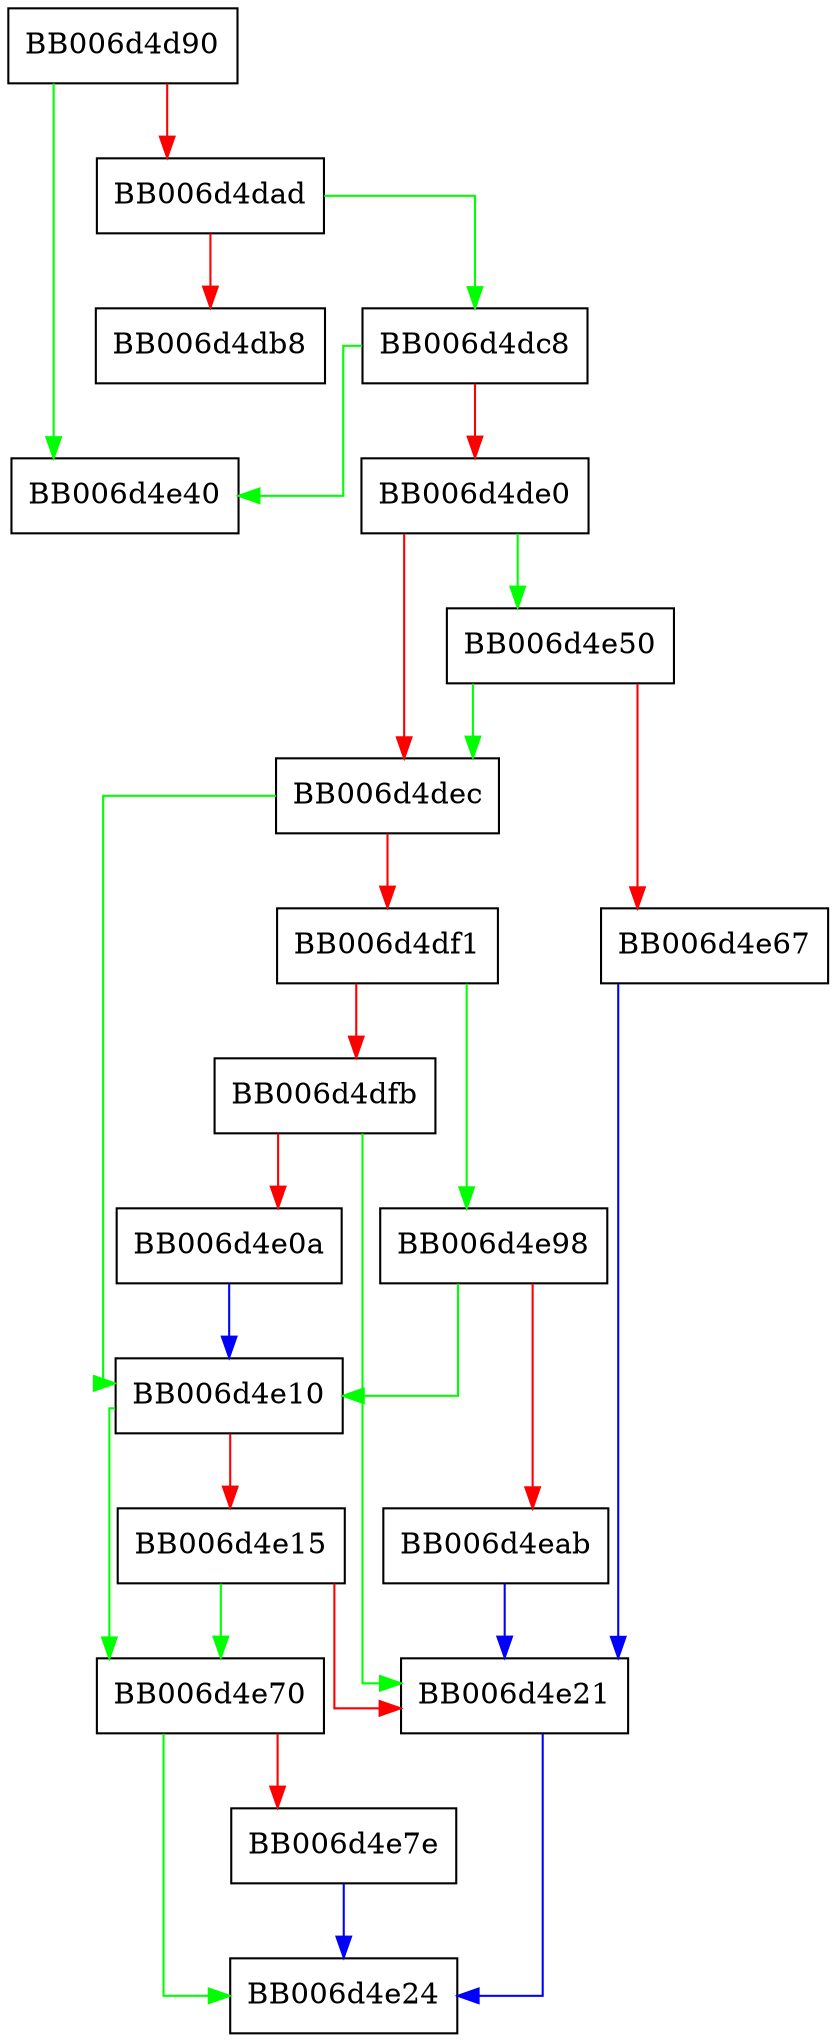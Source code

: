 digraph sm2_validate {
  node [shape="box"];
  graph [splines=ortho];
  BB006d4d90 -> BB006d4e40 [color="green"];
  BB006d4d90 -> BB006d4dad [color="red"];
  BB006d4dad -> BB006d4dc8 [color="green"];
  BB006d4dad -> BB006d4db8 [color="red"];
  BB006d4dc8 -> BB006d4e40 [color="green"];
  BB006d4dc8 -> BB006d4de0 [color="red"];
  BB006d4de0 -> BB006d4e50 [color="green"];
  BB006d4de0 -> BB006d4dec [color="red"];
  BB006d4dec -> BB006d4e10 [color="green"];
  BB006d4dec -> BB006d4df1 [color="red"];
  BB006d4df1 -> BB006d4e98 [color="green"];
  BB006d4df1 -> BB006d4dfb [color="red"];
  BB006d4dfb -> BB006d4e21 [color="green"];
  BB006d4dfb -> BB006d4e0a [color="red"];
  BB006d4e0a -> BB006d4e10 [color="blue"];
  BB006d4e10 -> BB006d4e70 [color="green"];
  BB006d4e10 -> BB006d4e15 [color="red"];
  BB006d4e15 -> BB006d4e70 [color="green"];
  BB006d4e15 -> BB006d4e21 [color="red"];
  BB006d4e21 -> BB006d4e24 [color="blue"];
  BB006d4e50 -> BB006d4dec [color="green"];
  BB006d4e50 -> BB006d4e67 [color="red"];
  BB006d4e67 -> BB006d4e21 [color="blue"];
  BB006d4e70 -> BB006d4e24 [color="green"];
  BB006d4e70 -> BB006d4e7e [color="red"];
  BB006d4e7e -> BB006d4e24 [color="blue"];
  BB006d4e98 -> BB006d4e10 [color="green"];
  BB006d4e98 -> BB006d4eab [color="red"];
  BB006d4eab -> BB006d4e21 [color="blue"];
}